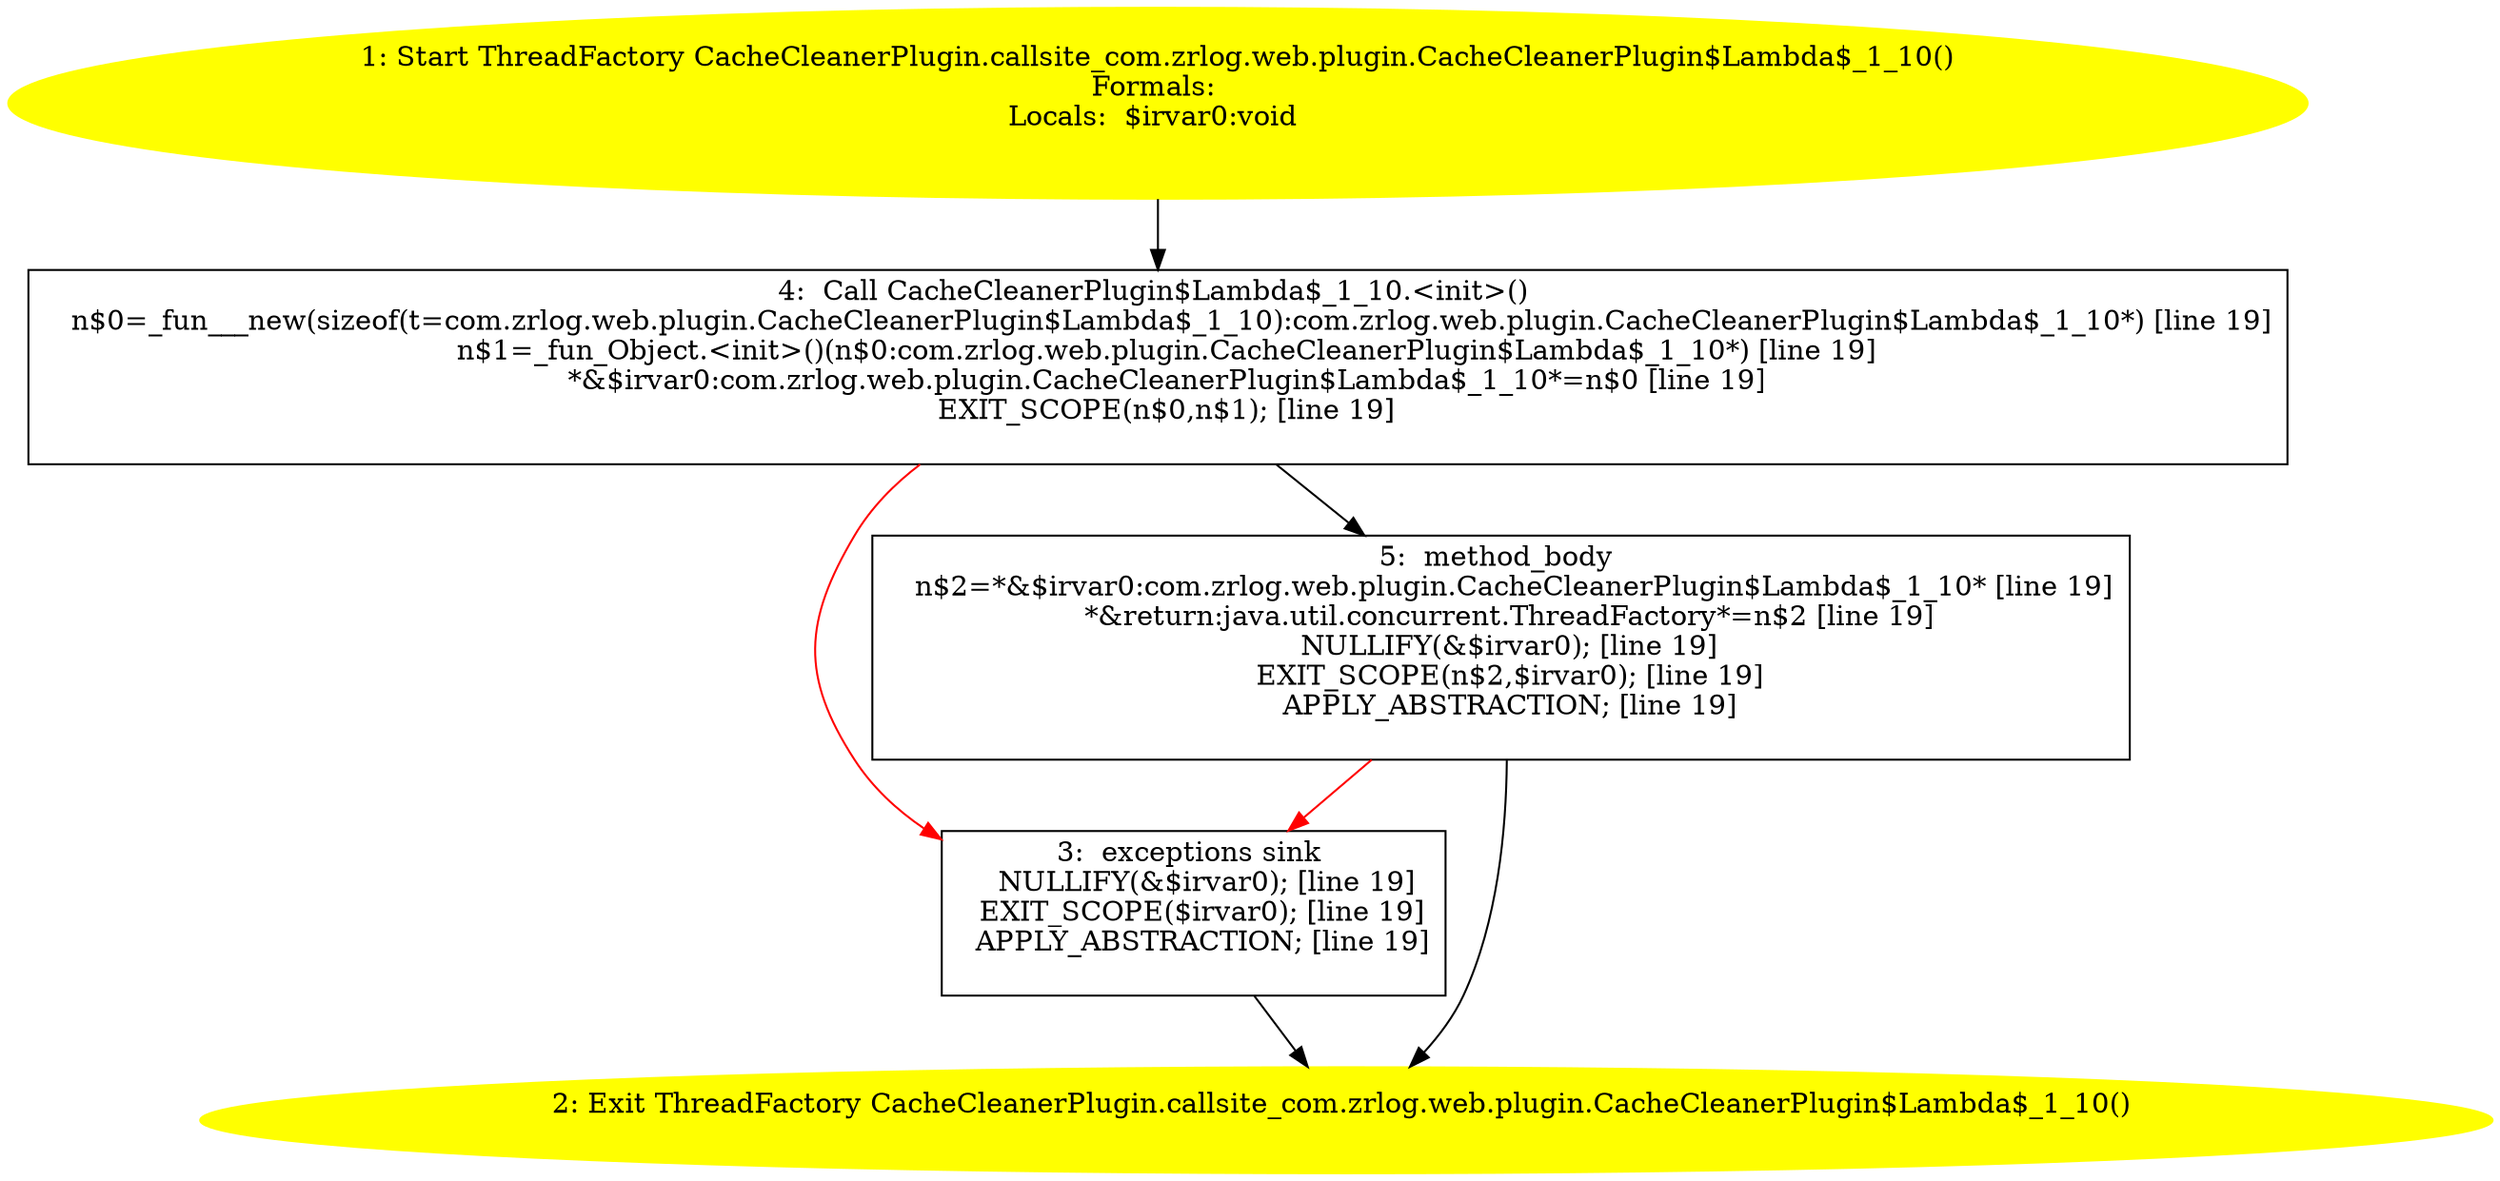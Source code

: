 /* @generated */
digraph cfg {
"com.zrlog.web.plugin.CacheCleanerPlugin.callsite_com.zrlog.web.plugin.CacheCleanerPlugin$Lambda$_1_1.843b2ecb0c5681af3a94dc33a8ef1c73_1" [label="1: Start ThreadFactory CacheCleanerPlugin.callsite_com.zrlog.web.plugin.CacheCleanerPlugin$Lambda$_1_10()\nFormals: \nLocals:  $irvar0:void \n  " color=yellow style=filled]
	

	 "com.zrlog.web.plugin.CacheCleanerPlugin.callsite_com.zrlog.web.plugin.CacheCleanerPlugin$Lambda$_1_1.843b2ecb0c5681af3a94dc33a8ef1c73_1" -> "com.zrlog.web.plugin.CacheCleanerPlugin.callsite_com.zrlog.web.plugin.CacheCleanerPlugin$Lambda$_1_1.843b2ecb0c5681af3a94dc33a8ef1c73_4" ;
"com.zrlog.web.plugin.CacheCleanerPlugin.callsite_com.zrlog.web.plugin.CacheCleanerPlugin$Lambda$_1_1.843b2ecb0c5681af3a94dc33a8ef1c73_2" [label="2: Exit ThreadFactory CacheCleanerPlugin.callsite_com.zrlog.web.plugin.CacheCleanerPlugin$Lambda$_1_10() \n  " color=yellow style=filled]
	

"com.zrlog.web.plugin.CacheCleanerPlugin.callsite_com.zrlog.web.plugin.CacheCleanerPlugin$Lambda$_1_1.843b2ecb0c5681af3a94dc33a8ef1c73_3" [label="3:  exceptions sink \n   NULLIFY(&$irvar0); [line 19]\n  EXIT_SCOPE($irvar0); [line 19]\n  APPLY_ABSTRACTION; [line 19]\n " shape="box"]
	

	 "com.zrlog.web.plugin.CacheCleanerPlugin.callsite_com.zrlog.web.plugin.CacheCleanerPlugin$Lambda$_1_1.843b2ecb0c5681af3a94dc33a8ef1c73_3" -> "com.zrlog.web.plugin.CacheCleanerPlugin.callsite_com.zrlog.web.plugin.CacheCleanerPlugin$Lambda$_1_1.843b2ecb0c5681af3a94dc33a8ef1c73_2" ;
"com.zrlog.web.plugin.CacheCleanerPlugin.callsite_com.zrlog.web.plugin.CacheCleanerPlugin$Lambda$_1_1.843b2ecb0c5681af3a94dc33a8ef1c73_4" [label="4:  Call CacheCleanerPlugin$Lambda$_1_10.<init>() \n   n$0=_fun___new(sizeof(t=com.zrlog.web.plugin.CacheCleanerPlugin$Lambda$_1_10):com.zrlog.web.plugin.CacheCleanerPlugin$Lambda$_1_10*) [line 19]\n  n$1=_fun_Object.<init>()(n$0:com.zrlog.web.plugin.CacheCleanerPlugin$Lambda$_1_10*) [line 19]\n  *&$irvar0:com.zrlog.web.plugin.CacheCleanerPlugin$Lambda$_1_10*=n$0 [line 19]\n  EXIT_SCOPE(n$0,n$1); [line 19]\n " shape="box"]
	

	 "com.zrlog.web.plugin.CacheCleanerPlugin.callsite_com.zrlog.web.plugin.CacheCleanerPlugin$Lambda$_1_1.843b2ecb0c5681af3a94dc33a8ef1c73_4" -> "com.zrlog.web.plugin.CacheCleanerPlugin.callsite_com.zrlog.web.plugin.CacheCleanerPlugin$Lambda$_1_1.843b2ecb0c5681af3a94dc33a8ef1c73_5" ;
	 "com.zrlog.web.plugin.CacheCleanerPlugin.callsite_com.zrlog.web.plugin.CacheCleanerPlugin$Lambda$_1_1.843b2ecb0c5681af3a94dc33a8ef1c73_4" -> "com.zrlog.web.plugin.CacheCleanerPlugin.callsite_com.zrlog.web.plugin.CacheCleanerPlugin$Lambda$_1_1.843b2ecb0c5681af3a94dc33a8ef1c73_3" [color="red" ];
"com.zrlog.web.plugin.CacheCleanerPlugin.callsite_com.zrlog.web.plugin.CacheCleanerPlugin$Lambda$_1_1.843b2ecb0c5681af3a94dc33a8ef1c73_5" [label="5:  method_body \n   n$2=*&$irvar0:com.zrlog.web.plugin.CacheCleanerPlugin$Lambda$_1_10* [line 19]\n  *&return:java.util.concurrent.ThreadFactory*=n$2 [line 19]\n  NULLIFY(&$irvar0); [line 19]\n  EXIT_SCOPE(n$2,$irvar0); [line 19]\n  APPLY_ABSTRACTION; [line 19]\n " shape="box"]
	

	 "com.zrlog.web.plugin.CacheCleanerPlugin.callsite_com.zrlog.web.plugin.CacheCleanerPlugin$Lambda$_1_1.843b2ecb0c5681af3a94dc33a8ef1c73_5" -> "com.zrlog.web.plugin.CacheCleanerPlugin.callsite_com.zrlog.web.plugin.CacheCleanerPlugin$Lambda$_1_1.843b2ecb0c5681af3a94dc33a8ef1c73_2" ;
	 "com.zrlog.web.plugin.CacheCleanerPlugin.callsite_com.zrlog.web.plugin.CacheCleanerPlugin$Lambda$_1_1.843b2ecb0c5681af3a94dc33a8ef1c73_5" -> "com.zrlog.web.plugin.CacheCleanerPlugin.callsite_com.zrlog.web.plugin.CacheCleanerPlugin$Lambda$_1_1.843b2ecb0c5681af3a94dc33a8ef1c73_3" [color="red" ];
}
